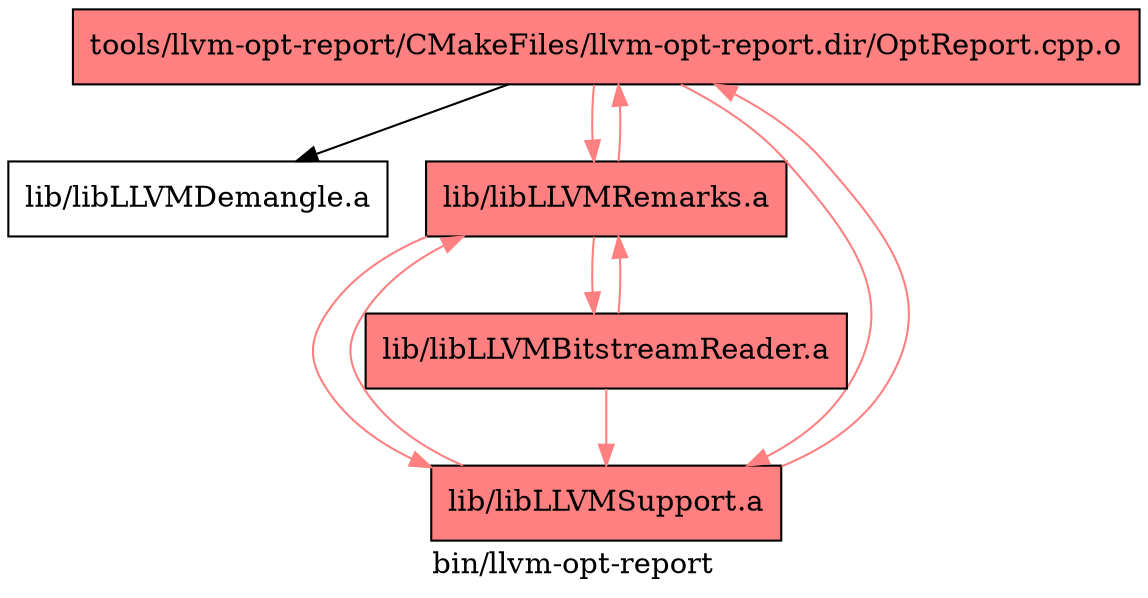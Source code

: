 digraph "bin/llvm-opt-report" {
	label="bin/llvm-opt-report";

	Node0x55aa9e0f2a38 [shape=record,shape=record,style=filled,fillcolor="1.000000 0.5 1",label="{tools/llvm-opt-report/CMakeFiles/llvm-opt-report.dir/OptReport.cpp.o}"];
	Node0x55aa9e0f2a38 -> Node0x55aa9e0f2448;
	Node0x55aa9e0f2a38 -> Node0x55aa9e0f29e8[color="1.000000 0.5 1"];
	Node0x55aa9e0f2a38 -> Node0x55aa9e0f3988[color="1.000000 0.5 1"];
	Node0x55aa9e0f2448 [shape=record,shape=record,label="{lib/libLLVMDemangle.a}"];
	Node0x55aa9e0f29e8 [shape=record,shape=record,style=filled,fillcolor="1.000000 0.5 1",label="{lib/libLLVMRemarks.a}"];
	Node0x55aa9e0f29e8 -> Node0x55aa9e0f3988[color="1.000000 0.5 1"];
	Node0x55aa9e0f29e8 -> Node0x55aa9e0f2a38[color="1.000000 0.5 1"];
	Node0x55aa9e0f29e8 -> Node0x55aa9e0f26c8[color="1.000000 0.5 1"];
	Node0x55aa9e0f3988 [shape=record,shape=record,style=filled,fillcolor="1.000000 0.5 1",label="{lib/libLLVMSupport.a}"];
	Node0x55aa9e0f3988 -> Node0x55aa9e0f2a38[color="1.000000 0.5 1"];
	Node0x55aa9e0f3988 -> Node0x55aa9e0f29e8[color="1.000000 0.5 1"];
	Node0x55aa9e0f26c8 [shape=record,shape=record,style=filled,fillcolor="1.000000 0.5 1",label="{lib/libLLVMBitstreamReader.a}"];
	Node0x55aa9e0f26c8 -> Node0x55aa9e0f29e8[color="1.000000 0.5 1"];
	Node0x55aa9e0f26c8 -> Node0x55aa9e0f3988[color="1.000000 0.5 1"];
}
